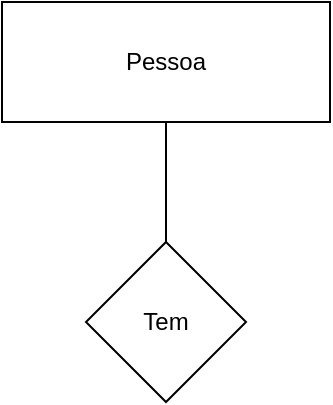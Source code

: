 <mxfile version="14.4.3" type="device"><diagram id="qVbLD7XNJ1ajbMxDE4dt" name="conceitual"><mxGraphModel dx="942" dy="614" grid="1" gridSize="10" guides="1" tooltips="1" connect="1" arrows="1" fold="1" page="1" pageScale="1" pageWidth="827" pageHeight="1169" math="0" shadow="0"><root><mxCell id="0"/><mxCell id="1" parent="0"/><mxCell id="EUxOjHNr7m6vA0G1xbVX-1" value="Pessoa" style="rounded=0;whiteSpace=wrap;html=1;" vertex="1" parent="1"><mxGeometry x="218" y="130" width="164" height="60" as="geometry"/></mxCell><mxCell id="EUxOjHNr7m6vA0G1xbVX-5" value="Tem" style="rhombus;whiteSpace=wrap;html=1;" vertex="1" parent="1"><mxGeometry x="260" y="250" width="80" height="80" as="geometry"/></mxCell><mxCell id="EUxOjHNr7m6vA0G1xbVX-6" value="" style="endArrow=none;html=1;exitX=0.5;exitY=0;exitDx=0;exitDy=0;" edge="1" parent="1" source="EUxOjHNr7m6vA0G1xbVX-5"><mxGeometry width="50" height="50" relative="1" as="geometry"><mxPoint x="250" y="240" as="sourcePoint"/><mxPoint x="300" y="190" as="targetPoint"/></mxGeometry></mxCell></root></mxGraphModel></diagram></mxfile>